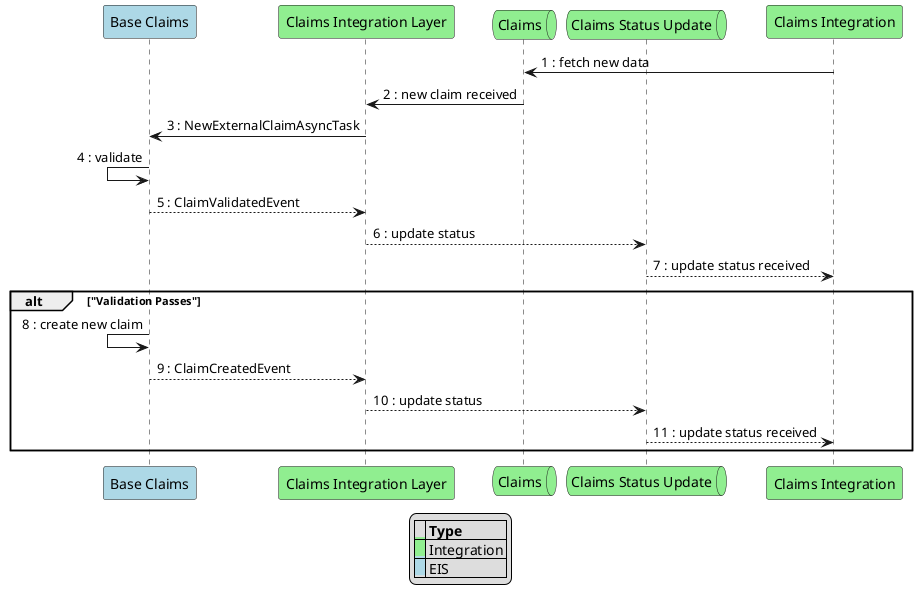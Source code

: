 @startuml
participant "Base Claims" as bc #lightblue
participant "Claims Integration Layer" as cil #lightgreen
queue "Claims" as c #lightgreen
queue "Claims Status Update" as csu #lightgreen
participant "Claims Integration" as ci #lightgreen

c <- ci : 1 : fetch new data
cil <- c : 2 : new claim received
bc <- cil : 3 : NewExternalClaimAsyncTask
bc <- bc : 4 : validate
bc --> cil : 5 : ClaimValidatedEvent
cil --> csu : 6 : update status
csu --> ci : 7 : update status received
alt "Validation Passes"
bc <- bc : 8 : create new claim
bc --> cil : 9 : ClaimCreatedEvent
cil --> csu : 10 : update status
csu --> ci : 11 : update status received
end

legend
|= |= Type |
|<back:#lightgreen>   </back>| Integration |
|<back:#lightblue>   </back>| EIS |
endlegend
@enduml